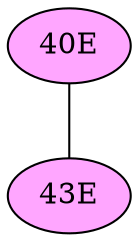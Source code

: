 // The Round Table
graph {
	"40E" [fillcolor="#FFA6FF" style=radial]
	"43E" [fillcolor="#FFA6FF" style=radial]
	"40E" -- "43E" [penwidth=1]
}
